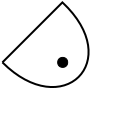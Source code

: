 <?xml version="1.0" encoding="UTF-8"?>
<dia:diagram xmlns:dia="http://www.lysator.liu.se/~alla/dia/">
  <dia:layer name="Background" visible="true">
    <dia:group>
      <dia:object type="Standard - Polygon" version="0" id="O0">
        <dia:attribute name="obj_pos">
          <dia:point val="3,0"/>
        </dia:attribute>
        <dia:attribute name="obj_bb">
          <dia:rectangle val="0,0;6,6"/>
        </dia:attribute>
        <dia:attribute name="poly_points">
          <dia:point val="3,0"/>
          <dia:point val="6,3"/>
          <dia:point val="3,6"/>
          <dia:point val="0,3"/>
        </dia:attribute>
        <dia:attribute name="line_color">
          <dia:color val="#ffffff"/>
        </dia:attribute>
        <dia:attribute name="line_width">
          <dia:real val="0"/>
        </dia:attribute>
        <dia:attribute name="show_background">
          <dia:boolean val="true"/>
        </dia:attribute>
      </dia:object>
      <dia:object type="Standard - BezierLine" version="0" id="O1">
        <dia:attribute name="obj_pos">
          <dia:point val="0,3"/>
        </dia:attribute>
        <dia:attribute name="obj_bb">
          <dia:rectangle val="-0.071,-0.036;4.359,4.284"/>
        </dia:attribute>
        <dia:attribute name="bez_points">
          <dia:point val="0,3"/>
          <dia:point val="3,6"/>
          <dia:point val="6.15,2.95"/>
          <dia:point val="3,0"/>
          <dia:point val="1,2"/>
          <dia:point val="1,2"/>
          <dia:point val="0,3"/>
        </dia:attribute>
        <dia:attribute name="corner_types">
          <dia:enum val="0"/>
          <dia:enum val="2"/>
          <dia:enum val="0"/>
        </dia:attribute>
        <dia:connections>
          <dia:connection handle="0" to="O0" connection="6"/>
          <dia:connection handle="3" to="O0" connection="0"/>
          <dia:connection handle="6" to="O0" connection="6"/>
        </dia:connections>
      </dia:object>
      <dia:object type="Standard - Ellipse" version="0" id="O2">
        <dia:attribute name="obj_pos">
          <dia:point val="2.763,2.75"/>
        </dia:attribute>
        <dia:attribute name="obj_bb">
          <dia:rectangle val="2.763,2.75;3.263,3.25"/>
        </dia:attribute>
        <dia:attribute name="elem_corner">
          <dia:point val="2.763,2.75"/>
        </dia:attribute>
        <dia:attribute name="elem_width">
          <dia:real val="0.5"/>
        </dia:attribute>
        <dia:attribute name="elem_height">
          <dia:real val="0.5"/>
        </dia:attribute>
        <dia:attribute name="border_width">
          <dia:real val="0"/>
        </dia:attribute>
        <dia:attribute name="inner_color">
          <dia:color val="#000000"/>
        </dia:attribute>
      </dia:object>
    </dia:group>
  </dia:layer>
</dia:diagram>
